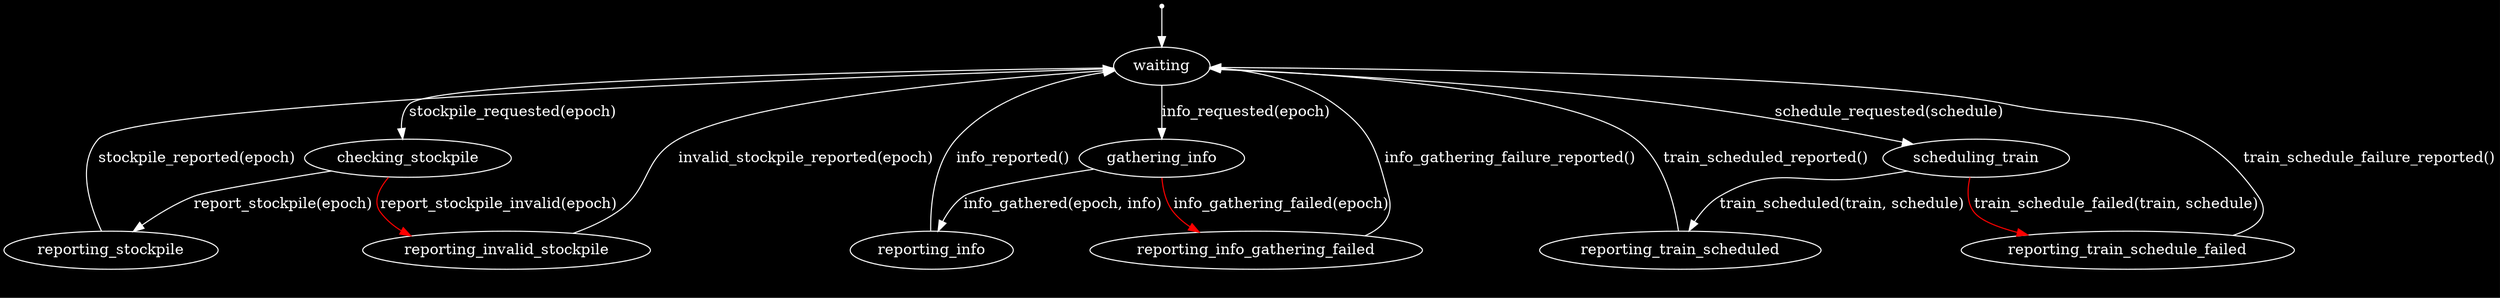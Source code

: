 #!/usr/bin/sfdp
digraph {
	label = "factory state machine"
	bgcolor = black
	color = white
	node [
		color = white
		fontcolor = white
		fillcolor = white
	]
	edge [
		color = white
		fontcolor = white
	]
	levels = 3

	init[shape=point]
	init -> waiting

	waiting -> checking_stockpile [label="stockpile_requested(epoch)"]
	waiting -> gathering_info [label="info_requested(epoch)"]
	waiting -> scheduling_train [label="schedule_requested(schedule)"]

	checking_stockpile -> reporting_stockpile [label="report_stockpile(epoch)"]
	checking_stockpile -> reporting_invalid_stockpile [color=red, label="report_stockpile_invalid(epoch)"]

	reporting_stockpile -> waiting [label="stockpile_reported(epoch)"]

	reporting_invalid_stockpile -> waiting [label="invalid_stockpile_reported(epoch)"]

	gathering_info -> reporting_info [label="info_gathered(epoch, info)"]
	gathering_info -> reporting_info_gathering_failed [color=red, label="info_gathering_failed(epoch)"]

	reporting_info -> waiting [label="info_reported()"]

	reporting_info_gathering_failed -> waiting [label="info_gathering_failure_reported()"]

	scheduling_train -> reporting_train_scheduled [label="train_scheduled(train, schedule)"]
	scheduling_train -> reporting_train_schedule_failed [color=red, label="train_schedule_failed(train, schedule)"]

	reporting_train_scheduled -> waiting [label="train_scheduled_reported()"]

	reporting_train_schedule_failed -> waiting [label="train_schedule_failure_reported()"]

	// TODO(kcza): detect train status!
}
// digraph {
// 	init[shape=point]
// 	init -> waiting
// 	waiting -> {
// 		check_stockpile [label="check_stockpile()"]
// 		train_enroute [label="train_enroute()"]
// 	}
//
// 	check_stockpile -> notify_server_stockpile [label="stockpile_at_threshold()"]
// 	check_stockpile -> invalid_stockpile [color=red, label="stockpile_inaccessible()"]
//
// 	invalid_stockpile -> check_stockpile [label="check_stockpile()"]
// 	invalid_stockpile -> invalid_stockpile [color=red, label="stockpile_inaccessible()"]
//
// 	notify_server_stockpile -> waiting [label="notify_server(stockpile)"]
// 	notify_server_stockpile -> waiting [color=red, label="notify_server()"]
//
// 	train_enroute -> train_arrived [label="train_arrived()"]
// 	train_enroute -> waiting [color=red, label="train_lost()"]
//
// 	train_arrived -> notify_server_train_arrived [label="notify_server(train_arrived)"]
// 	train_arrived -> waiting [color=red, label="train_lost()"]
//
// 	notify_server_train_arrived -> notify_server_train_left
// 	notify_server_train_arrived -> waiting [color=red]
//
// 	notify_server_train_left -> waiting
// 	notify_server_train_left -> waiting [color=red]
// }
